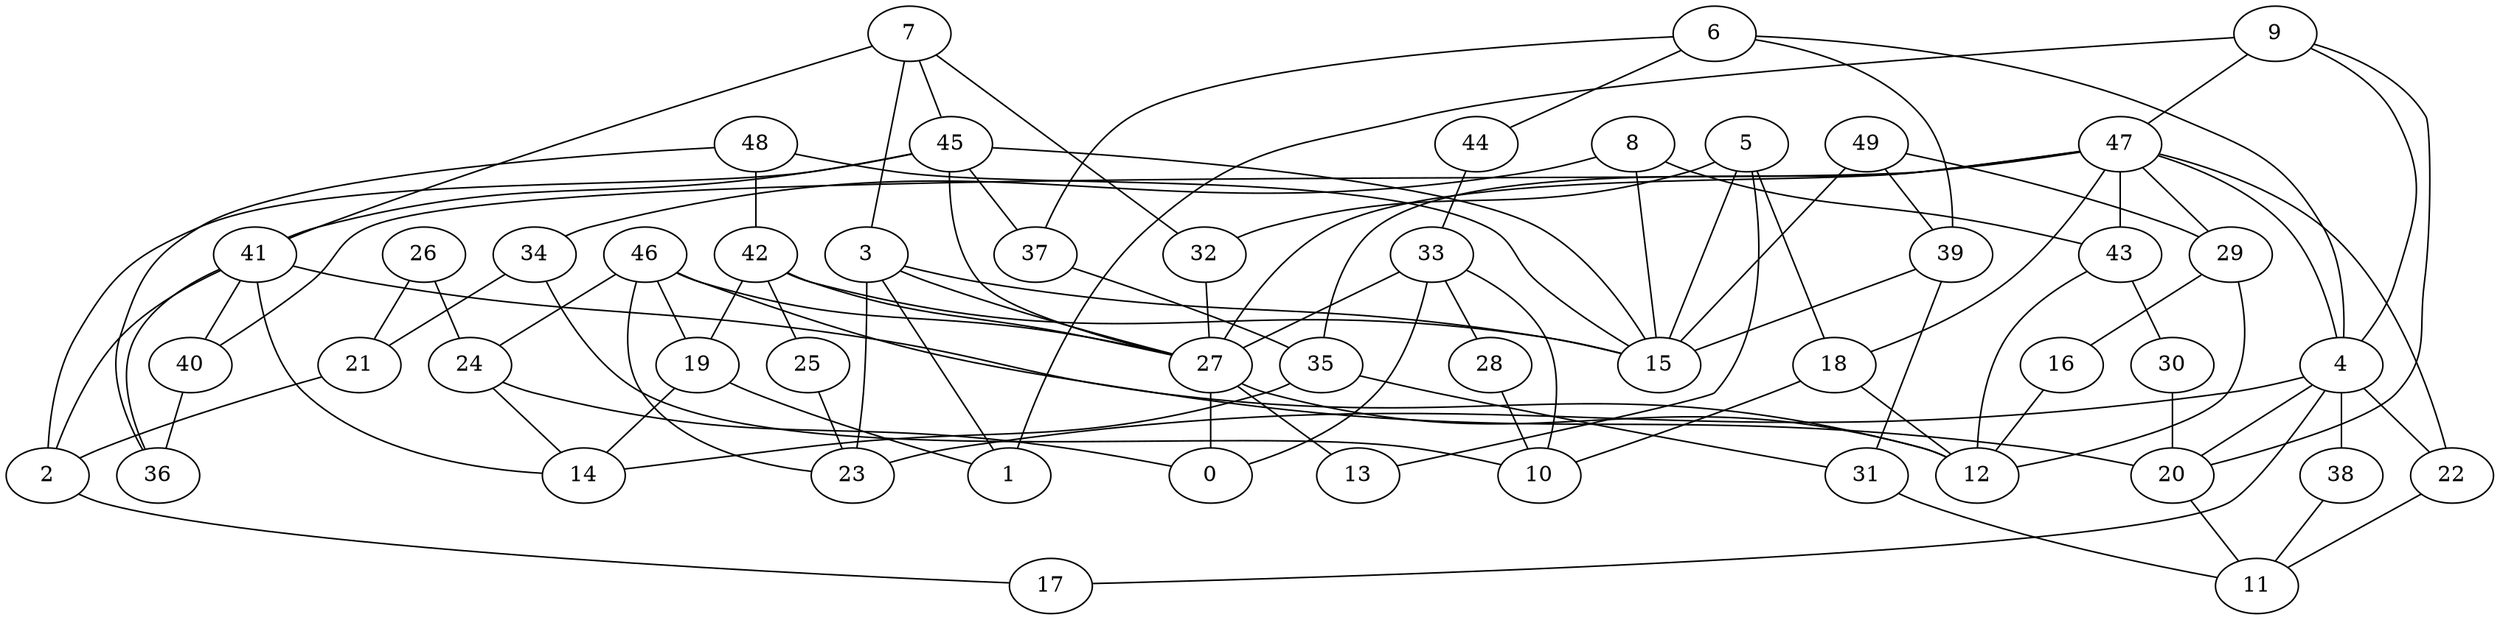 digraph GG_graph {

subgraph G_graph {
edge [color = black]
"25" -> "23" [dir = none]
"2" -> "17" [dir = none]
"21" -> "2" [dir = none]
"41" -> "36" [dir = none]
"41" -> "12" [dir = none]
"41" -> "40" [dir = none]
"41" -> "14" [dir = none]
"41" -> "2" [dir = none]
"28" -> "10" [dir = none]
"9" -> "20" [dir = none]
"9" -> "4" [dir = none]
"9" -> "47" [dir = none]
"9" -> "1" [dir = none]
"34" -> "21" [dir = none]
"34" -> "10" [dir = none]
"40" -> "36" [dir = none]
"4" -> "38" [dir = none]
"4" -> "22" [dir = none]
"4" -> "23" [dir = none]
"4" -> "20" [dir = none]
"4" -> "17" [dir = none]
"5" -> "32" [dir = none]
"5" -> "13" [dir = none]
"5" -> "18" [dir = none]
"5" -> "15" [dir = none]
"8" -> "43" [dir = none]
"8" -> "15" [dir = none]
"8" -> "34" [dir = none]
"42" -> "15" [dir = none]
"42" -> "25" [dir = none]
"49" -> "39" [dir = none]
"49" -> "29" [dir = none]
"49" -> "15" [dir = none]
"3" -> "15" [dir = none]
"3" -> "1" [dir = none]
"3" -> "23" [dir = none]
"3" -> "27" [dir = none]
"30" -> "20" [dir = none]
"45" -> "37" [dir = none]
"45" -> "27" [dir = none]
"45" -> "15" [dir = none]
"45" -> "41" [dir = none]
"45" -> "2" [dir = none]
"6" -> "39" [dir = none]
"6" -> "37" [dir = none]
"6" -> "4" [dir = none]
"6" -> "44" [dir = none]
"19" -> "14" [dir = none]
"19" -> "1" [dir = none]
"46" -> "19" [dir = none]
"46" -> "27" [dir = none]
"46" -> "20" [dir = none]
"46" -> "23" [dir = none]
"46" -> "24" [dir = none]
"24" -> "0" [dir = none]
"24" -> "14" [dir = none]
"18" -> "10" [dir = none]
"18" -> "12" [dir = none]
"48" -> "42" [dir = none]
"48" -> "15" [dir = none]
"48" -> "36" [dir = none]
"38" -> "11" [dir = none]
"22" -> "11" [dir = none]
"43" -> "30" [dir = none]
"43" -> "12" [dir = none]
"44" -> "33" [dir = none]
"29" -> "12" [dir = none]
"29" -> "16" [dir = none]
"35" -> "31" [dir = none]
"35" -> "14" [dir = none]
"27" -> "12" [dir = none]
"27" -> "0" [dir = none]
"27" -> "13" [dir = none]
"7" -> "45" [dir = none]
"7" -> "41" [dir = none]
"7" -> "3" [dir = none]
"7" -> "32" [dir = none]
"47" -> "27" [dir = none]
"47" -> "35" [dir = none]
"47" -> "40" [dir = none]
"47" -> "22" [dir = none]
"47" -> "29" [dir = none]
"47" -> "18" [dir = none]
"47" -> "4" [dir = none]
"47" -> "43" [dir = none]
"16" -> "12" [dir = none]
"37" -> "35" [dir = none]
"26" -> "24" [dir = none]
"26" -> "21" [dir = none]
"32" -> "27" [dir = none]
"33" -> "27" [dir = none]
"33" -> "28" [dir = none]
"33" -> "0" [dir = none]
"33" -> "10" [dir = none]
"39" -> "31" [dir = none]
"39" -> "15" [dir = none]
"31" -> "11" [dir = none]
"20" -> "11" [dir = none]
"42" -> "27" [dir = none]
"42" -> "19" [dir = none]
}

}
